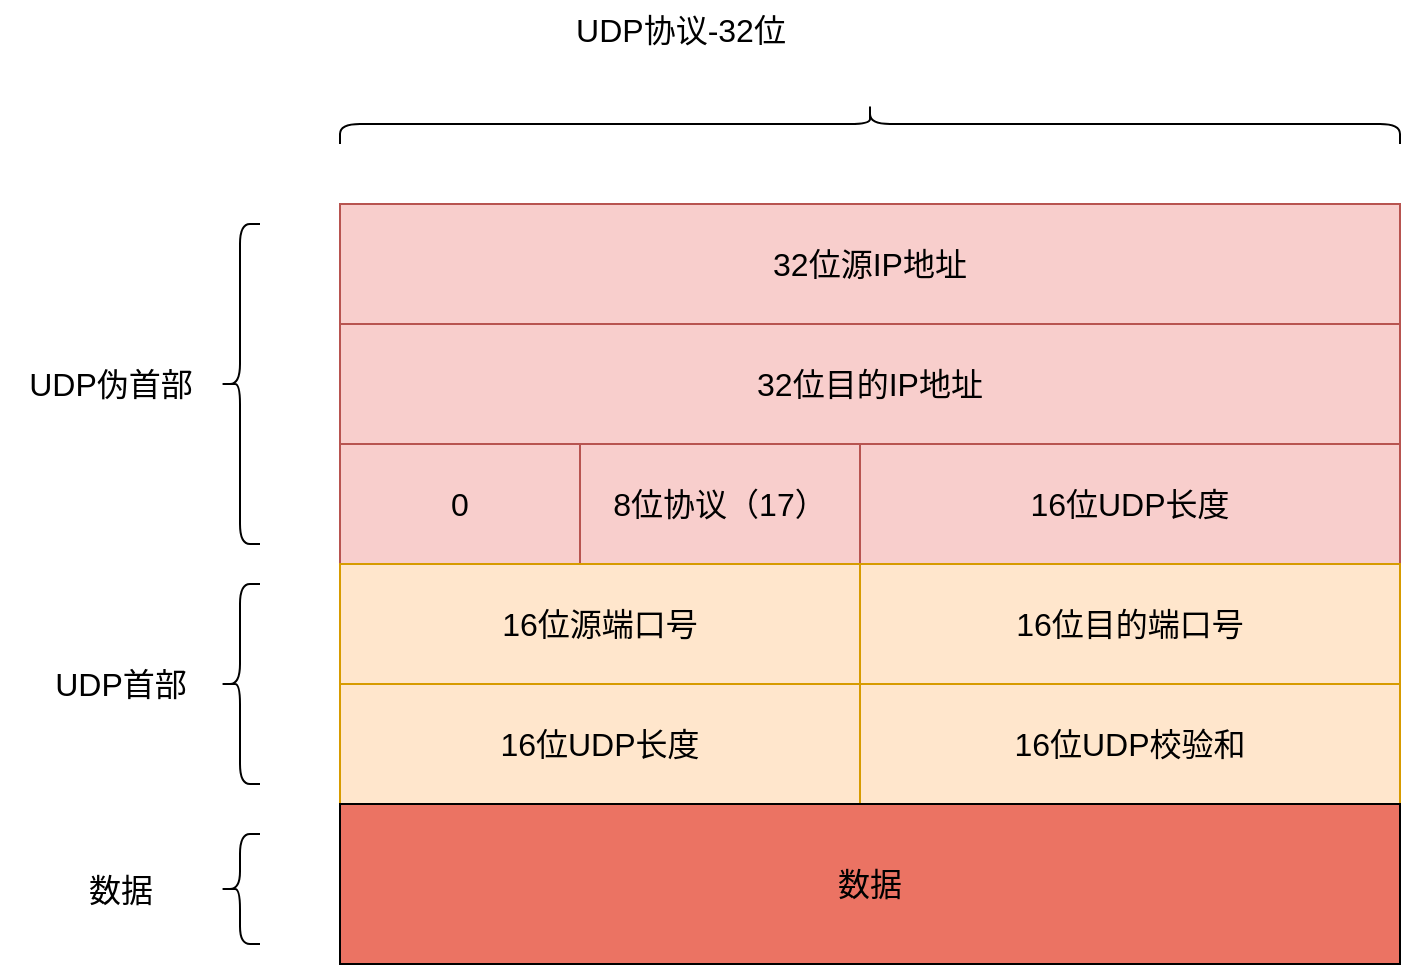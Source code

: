<mxfile version="26.2.13">
  <diagram name="第 1 页" id="NMyRv5hgH2PsBS82O_2O">
    <mxGraphModel dx="1428" dy="751" grid="1" gridSize="10" guides="1" tooltips="1" connect="1" arrows="1" fold="1" page="1" pageScale="1" pageWidth="827" pageHeight="1169" math="0" shadow="0">
      <root>
        <mxCell id="0" />
        <mxCell id="1" parent="0" />
        <mxCell id="b23dGD7pLxkbyukhOFIw-1" value="&lt;font style=&quot;vertical-align: inherit;&quot; class=&quot;notranslate fyzs-translate-target fyzs-translate-target-wrapper&quot;&gt;&lt;font style=&quot;vertical-align: inherit;&quot; class=&quot;notranslate fyzs-translate-target fyzs-translate-target-box&quot;&gt;&lt;font style=&quot;vertical-align: inherit;&quot; title=&quot;3&quot; class=&quot;notranslate fyzs-translate-target fyzs-translate-target-text&quot;&gt;32位源IP地址&lt;/font&gt;&lt;/font&gt;&lt;/font&gt;" style="rounded=0;whiteSpace=wrap;html=1;fillColor=#f8cecc;strokeColor=#b85450;fontSize=16;" vertex="1" parent="1">
          <mxGeometry x="230" y="150" width="530" height="60" as="geometry" />
        </mxCell>
        <mxCell id="b23dGD7pLxkbyukhOFIw-2" value="&lt;font style=&quot;vertical-align: inherit;&quot; class=&quot;notranslate fyzs-translate-target fyzs-translate-target-wrapper&quot;&gt;&lt;font style=&quot;vertical-align: inherit;&quot; class=&quot;notranslate fyzs-translate-target fyzs-translate-target-box&quot;&gt;&lt;font style=&quot;vertical-align: inherit;&quot; title=&quot;3&quot; class=&quot;notranslate fyzs-translate-target fyzs-translate-target-text&quot;&gt;32位目的IP地址&lt;/font&gt;&lt;/font&gt;&lt;/font&gt;" style="rounded=0;whiteSpace=wrap;html=1;fillColor=#f8cecc;strokeColor=#b85450;fontSize=16;" vertex="1" parent="1">
          <mxGeometry x="230" y="210" width="530" height="60" as="geometry" />
        </mxCell>
        <mxCell id="b23dGD7pLxkbyukhOFIw-3" value="&lt;font style=&quot;vertical-align: inherit;&quot; class=&quot;notranslate fyzs-translate-target fyzs-translate-target-wrapper&quot;&gt;&lt;font style=&quot;vertical-align: inherit;&quot; class=&quot;notranslate fyzs-translate-target fyzs-translate-target-box&quot;&gt;&lt;font style=&quot;vertical-align: inherit;&quot; title=&quot;0&quot; class=&quot;notranslate fyzs-translate-target fyzs-translate-target-text&quot;&gt;0&lt;/font&gt;&lt;/font&gt;&lt;/font&gt;" style="rounded=0;whiteSpace=wrap;html=1;fillColor=#f8cecc;strokeColor=#b85450;fontSize=16;" vertex="1" parent="1">
          <mxGeometry x="230" y="270" width="120" height="60" as="geometry" />
        </mxCell>
        <mxCell id="b23dGD7pLxkbyukhOFIw-4" value="&lt;font style=&quot;vertical-align: inherit;&quot; class=&quot;notranslate fyzs-translate-target fyzs-translate-target-wrapper&quot;&gt;&lt;font style=&quot;vertical-align: inherit;&quot; class=&quot;notranslate fyzs-translate-target fyzs-translate-target-box&quot;&gt;&lt;font style=&quot;vertical-align: inherit;&quot; title=&quot;8&quot; class=&quot;notranslate fyzs-translate-target fyzs-translate-target-text&quot;&gt;8位协议（17）&lt;/font&gt;&lt;/font&gt;&lt;/font&gt;" style="rounded=0;whiteSpace=wrap;html=1;fillColor=#f8cecc;strokeColor=#b85450;fontSize=16;" vertex="1" parent="1">
          <mxGeometry x="350" y="270" width="140" height="60" as="geometry" />
        </mxCell>
        <mxCell id="b23dGD7pLxkbyukhOFIw-5" value="&lt;font style=&quot;vertical-align: inherit;&quot; class=&quot;notranslate fyzs-translate-target fyzs-translate-target-wrapper&quot;&gt;&lt;font style=&quot;vertical-align: inherit;&quot; class=&quot;notranslate fyzs-translate-target fyzs-translate-target-box&quot;&gt;&lt;font style=&quot;vertical-align: inherit;&quot; title=&quot;1&quot; class=&quot;notranslate fyzs-translate-target fyzs-translate-target-text&quot;&gt;16位UDP长度&lt;/font&gt;&lt;/font&gt;&lt;/font&gt;" style="rounded=0;whiteSpace=wrap;html=1;fillColor=#f8cecc;strokeColor=#b85450;fontSize=16;" vertex="1" parent="1">
          <mxGeometry x="490" y="270" width="270" height="60" as="geometry" />
        </mxCell>
        <mxCell id="b23dGD7pLxkbyukhOFIw-6" value="&lt;font style=&quot;vertical-align: inherit;&quot; class=&quot;notranslate fyzs-translate-target fyzs-translate-target-wrapper&quot;&gt;&lt;font style=&quot;vertical-align: inherit;&quot; class=&quot;notranslate fyzs-translate-target fyzs-translate-target-box&quot;&gt;&lt;font style=&quot;vertical-align: inherit;&quot; title=&quot;1&quot; class=&quot;notranslate fyzs-translate-target fyzs-translate-target-text&quot;&gt;16位源端口号&lt;/font&gt;&lt;/font&gt;&lt;/font&gt;" style="rounded=0;whiteSpace=wrap;html=1;fillColor=#ffe6cc;strokeColor=#d79b00;fontSize=16;" vertex="1" parent="1">
          <mxGeometry x="230" y="330" width="260" height="60" as="geometry" />
        </mxCell>
        <mxCell id="b23dGD7pLxkbyukhOFIw-7" value="&lt;font style=&quot;vertical-align: inherit;&quot; class=&quot;notranslate fyzs-translate-target fyzs-translate-target-wrapper&quot;&gt;&lt;font style=&quot;vertical-align: inherit;&quot; class=&quot;notranslate fyzs-translate-target fyzs-translate-target-box&quot;&gt;&lt;font style=&quot;vertical-align: inherit;&quot; title=&quot;1&quot; class=&quot;notranslate fyzs-translate-target fyzs-translate-target-text&quot;&gt;16位目的端口号&lt;/font&gt;&lt;/font&gt;&lt;/font&gt;" style="rounded=0;whiteSpace=wrap;html=1;fillColor=#ffe6cc;strokeColor=#d79b00;fontSize=16;" vertex="1" parent="1">
          <mxGeometry x="490" y="330" width="270" height="60" as="geometry" />
        </mxCell>
        <mxCell id="b23dGD7pLxkbyukhOFIw-9" value="&lt;font style=&quot;vertical-align: inherit;&quot; class=&quot;notranslate fyzs-translate-target fyzs-translate-target-wrapper&quot;&gt;&lt;font style=&quot;vertical-align: inherit;&quot; class=&quot;notranslate fyzs-translate-target fyzs-translate-target-box&quot;&gt;&lt;font style=&quot;vertical-align: inherit;&quot; title=&quot;1&quot; class=&quot;notranslate fyzs-translate-target fyzs-translate-target-text&quot;&gt;16位UDP校验和&lt;/font&gt;&lt;/font&gt;&lt;/font&gt;" style="rounded=0;whiteSpace=wrap;html=1;fillColor=#ffe6cc;strokeColor=#d79b00;fontSize=16;" vertex="1" parent="1">
          <mxGeometry x="490" y="390" width="270" height="60" as="geometry" />
        </mxCell>
        <mxCell id="b23dGD7pLxkbyukhOFIw-15" value="&lt;font style=&quot;vertical-align: inherit;&quot; class=&quot;notranslate fyzs-translate-target fyzs-translate-target-wrapper&quot;&gt;&lt;font style=&quot;vertical-align: inherit;&quot; class=&quot;notranslate fyzs-translate-target fyzs-translate-target-box&quot;&gt;&lt;font style=&quot;vertical-align: inherit;&quot; title=&quot;1&quot; class=&quot;notranslate fyzs-translate-target fyzs-translate-target-text&quot;&gt;16位UDP长度&lt;/font&gt;&lt;/font&gt;&lt;/font&gt;" style="rounded=0;whiteSpace=wrap;html=1;fillColor=#ffe6cc;strokeColor=#d79b00;fontSize=16;" vertex="1" parent="1">
          <mxGeometry x="230" y="390" width="260" height="60" as="geometry" />
        </mxCell>
        <mxCell id="b23dGD7pLxkbyukhOFIw-16" value="&lt;font style=&quot;vertical-align: inherit;&quot; class=&quot;notranslate fyzs-translate-target fyzs-translate-target-wrapper&quot;&gt;&lt;font style=&quot;vertical-align: inherit;&quot; class=&quot;notranslate fyzs-translate-target fyzs-translate-target-box&quot;&gt;&lt;font style=&quot;vertical-align: inherit;&quot; title=&quot;s&quot; class=&quot;notranslate fyzs-translate-target fyzs-translate-target-text&quot;&gt;数据&lt;/font&gt;&lt;/font&gt;&lt;/font&gt;" style="rounded=0;whiteSpace=wrap;html=1;fillColor=light-dark(#eb7363, #ededed);fontSize=16;" vertex="1" parent="1">
          <mxGeometry x="230" y="450" width="530" height="80" as="geometry" />
        </mxCell>
        <mxCell id="b23dGD7pLxkbyukhOFIw-17" value="" style="shape=curlyBracket;whiteSpace=wrap;html=1;rounded=1;labelPosition=left;verticalLabelPosition=middle;align=right;verticalAlign=middle;direction=south;fontSize=16;" vertex="1" parent="1">
          <mxGeometry x="230" y="100" width="530" height="20" as="geometry" />
        </mxCell>
        <mxCell id="b23dGD7pLxkbyukhOFIw-18" value="&lt;font style=&quot;vertical-align: inherit;&quot; class=&quot;notranslate fyzs-translate-target fyzs-translate-target-wrapper&quot;&gt;&lt;font style=&quot;vertical-align: inherit;&quot; class=&quot;notranslate fyzs-translate-target fyzs-translate-target-box&quot;&gt;&lt;font style=&quot;vertical-align: inherit;&quot; title=&quot;Text&quot; class=&quot;notranslate fyzs-translate-target fyzs-translate-target-text&quot;&gt;UDP协议-32位&lt;/font&gt;&lt;/font&gt;&lt;/font&gt;" style="text;html=1;align=center;verticalAlign=middle;resizable=0;points=[];autosize=1;strokeColor=none;fillColor=none;fontSize=16;" vertex="1" parent="1">
          <mxGeometry x="335" y="48" width="130" height="30" as="geometry" />
        </mxCell>
        <mxCell id="b23dGD7pLxkbyukhOFIw-19" value="" style="shape=curlyBracket;whiteSpace=wrap;html=1;rounded=1;labelPosition=left;verticalLabelPosition=middle;align=right;verticalAlign=middle;fontSize=16;" vertex="1" parent="1">
          <mxGeometry x="170" y="160" width="20" height="160" as="geometry" />
        </mxCell>
        <mxCell id="b23dGD7pLxkbyukhOFIw-20" value="" style="shape=curlyBracket;whiteSpace=wrap;html=1;rounded=1;labelPosition=left;verticalLabelPosition=middle;align=right;verticalAlign=middle;fontSize=16;" vertex="1" parent="1">
          <mxGeometry x="170" y="340" width="20" height="100" as="geometry" />
        </mxCell>
        <mxCell id="b23dGD7pLxkbyukhOFIw-21" value="" style="shape=curlyBracket;whiteSpace=wrap;html=1;rounded=1;labelPosition=left;verticalLabelPosition=middle;align=right;verticalAlign=middle;fontSize=16;" vertex="1" parent="1">
          <mxGeometry x="170" y="465" width="20" height="55" as="geometry" />
        </mxCell>
        <mxCell id="b23dGD7pLxkbyukhOFIw-22" value="&lt;font style=&quot;vertical-align: inherit;&quot; class=&quot;notranslate fyzs-translate-target fyzs-translate-target-wrapper&quot;&gt;&lt;font style=&quot;vertical-align: inherit;&quot; class=&quot;notranslate fyzs-translate-target fyzs-translate-target-box&quot;&gt;&lt;font style=&quot;vertical-align: inherit;&quot; title=&quot;Text&quot; class=&quot;notranslate fyzs-translate-target fyzs-translate-target-text&quot;&gt;数据&lt;/font&gt;&lt;/font&gt;&lt;/font&gt;" style="text;html=1;align=center;verticalAlign=middle;resizable=0;points=[];autosize=1;strokeColor=none;fillColor=none;fontSize=16;" vertex="1" parent="1">
          <mxGeometry x="90" y="478" width="60" height="30" as="geometry" />
        </mxCell>
        <mxCell id="b23dGD7pLxkbyukhOFIw-23" value="&lt;font style=&quot;vertical-align: inherit;&quot; class=&quot;notranslate fyzs-translate-target fyzs-translate-target-wrapper&quot;&gt;&lt;font style=&quot;vertical-align: inherit;&quot; class=&quot;notranslate fyzs-translate-target fyzs-translate-target-box&quot;&gt;&lt;font style=&quot;vertical-align: inherit;&quot; title=&quot;Text&quot; class=&quot;notranslate fyzs-translate-target fyzs-translate-target-text&quot;&gt;UDP首部&lt;/font&gt;&lt;/font&gt;&lt;/font&gt;" style="text;html=1;align=center;verticalAlign=middle;resizable=0;points=[];autosize=1;strokeColor=none;fillColor=none;fontSize=16;" vertex="1" parent="1">
          <mxGeometry x="75" y="375" width="90" height="30" as="geometry" />
        </mxCell>
        <mxCell id="b23dGD7pLxkbyukhOFIw-24" value="&lt;font style=&quot;vertical-align: inherit;&quot; class=&quot;notranslate fyzs-translate-target fyzs-translate-target-wrapper&quot;&gt;&lt;font style=&quot;vertical-align: inherit;&quot; class=&quot;notranslate fyzs-translate-target fyzs-translate-target-box&quot;&gt;&lt;font style=&quot;vertical-align: inherit;&quot; title=&quot;U&quot; class=&quot;notranslate fyzs-translate-target fyzs-translate-target-text&quot;&gt;UDP伪首部&lt;/font&gt;&lt;/font&gt;&lt;/font&gt;" style="text;html=1;align=center;verticalAlign=middle;resizable=0;points=[];autosize=1;strokeColor=none;fillColor=none;fontSize=16;" vertex="1" parent="1">
          <mxGeometry x="60" y="225" width="110" height="30" as="geometry" />
        </mxCell>
      </root>
    </mxGraphModel>
  </diagram>
</mxfile>
